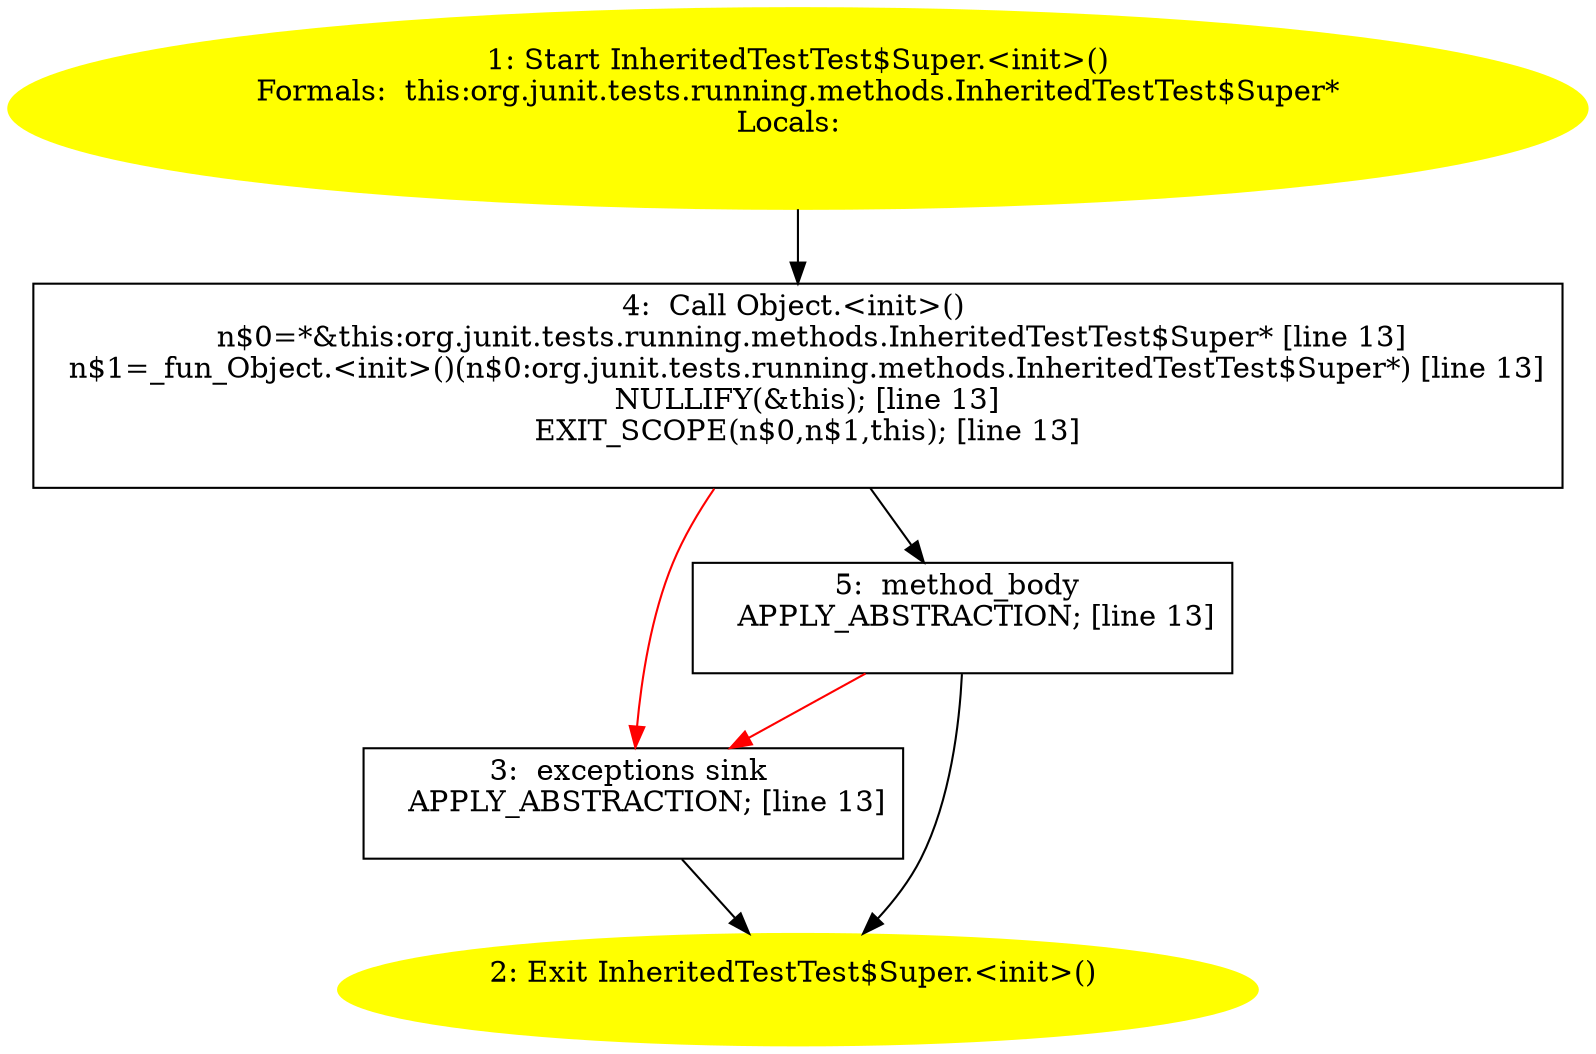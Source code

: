 /* @generated */
digraph cfg {
"org.junit.tests.running.methods.InheritedTestTest$Super.<init>().a22eab720d979043ecf21b14979aa972_1" [label="1: Start InheritedTestTest$Super.<init>()\nFormals:  this:org.junit.tests.running.methods.InheritedTestTest$Super*\nLocals:  \n  " color=yellow style=filled]
	

	 "org.junit.tests.running.methods.InheritedTestTest$Super.<init>().a22eab720d979043ecf21b14979aa972_1" -> "org.junit.tests.running.methods.InheritedTestTest$Super.<init>().a22eab720d979043ecf21b14979aa972_4" ;
"org.junit.tests.running.methods.InheritedTestTest$Super.<init>().a22eab720d979043ecf21b14979aa972_2" [label="2: Exit InheritedTestTest$Super.<init>() \n  " color=yellow style=filled]
	

"org.junit.tests.running.methods.InheritedTestTest$Super.<init>().a22eab720d979043ecf21b14979aa972_3" [label="3:  exceptions sink \n   APPLY_ABSTRACTION; [line 13]\n " shape="box"]
	

	 "org.junit.tests.running.methods.InheritedTestTest$Super.<init>().a22eab720d979043ecf21b14979aa972_3" -> "org.junit.tests.running.methods.InheritedTestTest$Super.<init>().a22eab720d979043ecf21b14979aa972_2" ;
"org.junit.tests.running.methods.InheritedTestTest$Super.<init>().a22eab720d979043ecf21b14979aa972_4" [label="4:  Call Object.<init>() \n   n$0=*&this:org.junit.tests.running.methods.InheritedTestTest$Super* [line 13]\n  n$1=_fun_Object.<init>()(n$0:org.junit.tests.running.methods.InheritedTestTest$Super*) [line 13]\n  NULLIFY(&this); [line 13]\n  EXIT_SCOPE(n$0,n$1,this); [line 13]\n " shape="box"]
	

	 "org.junit.tests.running.methods.InheritedTestTest$Super.<init>().a22eab720d979043ecf21b14979aa972_4" -> "org.junit.tests.running.methods.InheritedTestTest$Super.<init>().a22eab720d979043ecf21b14979aa972_5" ;
	 "org.junit.tests.running.methods.InheritedTestTest$Super.<init>().a22eab720d979043ecf21b14979aa972_4" -> "org.junit.tests.running.methods.InheritedTestTest$Super.<init>().a22eab720d979043ecf21b14979aa972_3" [color="red" ];
"org.junit.tests.running.methods.InheritedTestTest$Super.<init>().a22eab720d979043ecf21b14979aa972_5" [label="5:  method_body \n   APPLY_ABSTRACTION; [line 13]\n " shape="box"]
	

	 "org.junit.tests.running.methods.InheritedTestTest$Super.<init>().a22eab720d979043ecf21b14979aa972_5" -> "org.junit.tests.running.methods.InheritedTestTest$Super.<init>().a22eab720d979043ecf21b14979aa972_2" ;
	 "org.junit.tests.running.methods.InheritedTestTest$Super.<init>().a22eab720d979043ecf21b14979aa972_5" -> "org.junit.tests.running.methods.InheritedTestTest$Super.<init>().a22eab720d979043ecf21b14979aa972_3" [color="red" ];
}
